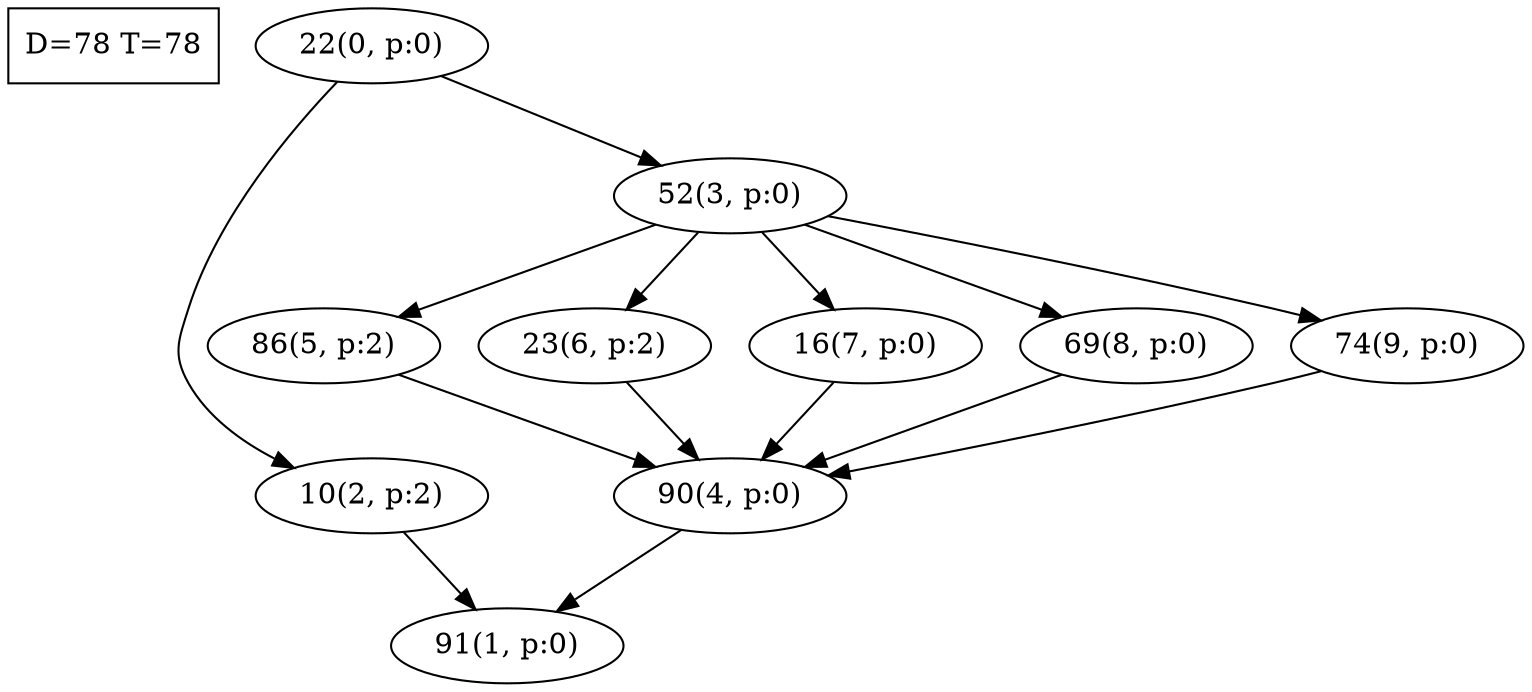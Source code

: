 digraph Task {
i [shape=box, label="D=78 T=78"]; 
0 [label="22(0, p:0)"];
1 [label="91(1, p:0)"];
2 [label="10(2, p:2)"];
3 [label="52(3, p:0)"];
4 [label="90(4, p:0)"];
5 [label="86(5, p:2)"];
6 [label="23(6, p:2)"];
7 [label="16(7, p:0)"];
8 [label="69(8, p:0)"];
9 [label="74(9, p:0)"];
0 -> 2;
0 -> 3;
2 -> 1;
3 -> 5;
3 -> 6;
3 -> 7;
3 -> 8;
3 -> 9;
4 -> 1;
5 -> 4;
6 -> 4;
7 -> 4;
8 -> 4;
9 -> 4;
}